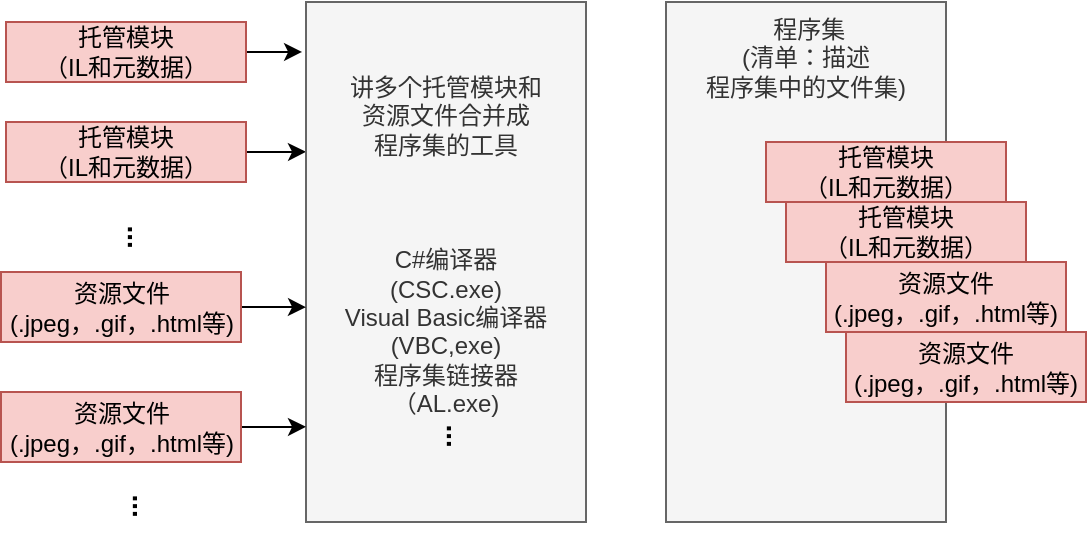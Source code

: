<mxfile version="13.9.9" type="device"><diagram id="8NzdjxFjVS1qvfYYNduR" name="第 1 页"><mxGraphModel dx="1106" dy="972" grid="1" gridSize="10" guides="1" tooltips="1" connect="1" arrows="1" fold="1" page="1" pageScale="1" pageWidth="827" pageHeight="1169" math="0" shadow="0"><root><mxCell id="0"/><mxCell id="1" parent="0"/><mxCell id="McHmVm597lUgxKEmEFVp-18" style="edgeStyle=orthogonalEdgeStyle;rounded=0;orthogonalLoop=1;jettySize=auto;html=1;entryX=-0.014;entryY=0.096;entryDx=0;entryDy=0;entryPerimeter=0;fontSize=14;" edge="1" parent="1" source="McHmVm597lUgxKEmEFVp-2" target="McHmVm597lUgxKEmEFVp-4"><mxGeometry relative="1" as="geometry"/></mxCell><mxCell id="McHmVm597lUgxKEmEFVp-2" value="托管模块&lt;br&gt;（IL和元数据）" style="rounded=0;whiteSpace=wrap;html=1;fillColor=#f8cecc;strokeColor=#b85450;" vertex="1" parent="1"><mxGeometry x="130" y="140" width="120" height="30" as="geometry"/></mxCell><mxCell id="McHmVm597lUgxKEmEFVp-19" style="edgeStyle=orthogonalEdgeStyle;rounded=0;orthogonalLoop=1;jettySize=auto;html=1;entryX=0;entryY=0.288;entryDx=0;entryDy=0;entryPerimeter=0;fontSize=14;" edge="1" parent="1" source="McHmVm597lUgxKEmEFVp-3" target="McHmVm597lUgxKEmEFVp-4"><mxGeometry relative="1" as="geometry"/></mxCell><mxCell id="McHmVm597lUgxKEmEFVp-3" value="托管模块&lt;br&gt;（IL和元数据）" style="rounded=0;whiteSpace=wrap;html=1;fillColor=#f8cecc;strokeColor=#b85450;" vertex="1" parent="1"><mxGeometry x="130" y="190" width="120" height="30" as="geometry"/></mxCell><mxCell id="McHmVm597lUgxKEmEFVp-4" value="&lt;div&gt;&lt;span&gt;&lt;br&gt;&lt;/span&gt;&lt;/div&gt;&lt;div&gt;&lt;span&gt;&lt;br&gt;&lt;/span&gt;&lt;/div&gt;&lt;div&gt;&lt;span&gt;讲多个托管模块和&lt;/span&gt;&lt;/div&gt;&lt;div&gt;&lt;span&gt;资源文件合并成&lt;/span&gt;&lt;/div&gt;&lt;div&gt;&lt;span&gt;程序集的工具&lt;/span&gt;&lt;/div&gt;&lt;div&gt;&lt;br&gt;&lt;/div&gt;&lt;div&gt;&lt;br&gt;&lt;/div&gt;&lt;div&gt;&lt;br&gt;&lt;/div&gt;&lt;div&gt;&lt;span&gt;C#编译器&lt;/span&gt;&lt;/div&gt;&lt;div&gt;&lt;span&gt;(CSC.exe)&lt;/span&gt;&lt;/div&gt;&lt;div&gt;&lt;span&gt;Visual Basic编译器&lt;/span&gt;&lt;/div&gt;&lt;div&gt;&lt;span&gt;(VBC,exe)&lt;/span&gt;&lt;/div&gt;&lt;div&gt;&lt;span&gt;程序集链接器&lt;/span&gt;&lt;/div&gt;&lt;div&gt;&lt;span&gt;（AL.exe)&lt;/span&gt;&lt;/div&gt;" style="rounded=0;whiteSpace=wrap;html=1;align=center;verticalAlign=top;fillColor=#f5f5f5;strokeColor=#666666;fontColor=#333333;" vertex="1" parent="1"><mxGeometry x="280" y="130" width="140" height="260" as="geometry"/></mxCell><mxCell id="McHmVm597lUgxKEmEFVp-22" style="edgeStyle=orthogonalEdgeStyle;rounded=0;orthogonalLoop=1;jettySize=auto;html=1;entryX=0;entryY=0.587;entryDx=0;entryDy=0;entryPerimeter=0;fontSize=14;" edge="1" parent="1" source="McHmVm597lUgxKEmEFVp-5" target="McHmVm597lUgxKEmEFVp-4"><mxGeometry relative="1" as="geometry"/></mxCell><mxCell id="McHmVm597lUgxKEmEFVp-5" value="资源文件&lt;br&gt;(.jpeg，.gif，.html等)" style="rounded=0;whiteSpace=wrap;html=1;fillColor=#f8cecc;strokeColor=#b85450;" vertex="1" parent="1"><mxGeometry x="127.5" y="265" width="120" height="35" as="geometry"/></mxCell><mxCell id="McHmVm597lUgxKEmEFVp-7" value="..." style="text;html=1;strokeColor=none;fillColor=none;align=center;verticalAlign=middle;whiteSpace=wrap;rounded=0;labelPosition=center;verticalLabelPosition=middle;horizontal=0;fontSize=14;fontStyle=1" vertex="1" parent="1"><mxGeometry x="170" y="230" width="35" height="35" as="geometry"/></mxCell><mxCell id="McHmVm597lUgxKEmEFVp-23" style="edgeStyle=orthogonalEdgeStyle;rounded=0;orthogonalLoop=1;jettySize=auto;html=1;entryX=0;entryY=0.817;entryDx=0;entryDy=0;entryPerimeter=0;fontSize=14;" edge="1" parent="1" source="McHmVm597lUgxKEmEFVp-8" target="McHmVm597lUgxKEmEFVp-4"><mxGeometry relative="1" as="geometry"/></mxCell><mxCell id="McHmVm597lUgxKEmEFVp-8" value="资源文件&lt;br&gt;(.jpeg，.gif，.html等)" style="rounded=0;whiteSpace=wrap;html=1;fillColor=#f8cecc;strokeColor=#b85450;" vertex="1" parent="1"><mxGeometry x="127.5" y="325" width="120" height="35" as="geometry"/></mxCell><mxCell id="McHmVm597lUgxKEmEFVp-9" value="..." style="text;html=1;strokeColor=none;fillColor=none;align=center;verticalAlign=middle;whiteSpace=wrap;rounded=0;labelPosition=center;verticalLabelPosition=middle;horizontal=0;fontSize=14;fontStyle=1" vertex="1" parent="1"><mxGeometry x="329.5" y="330" width="35" height="35" as="geometry"/></mxCell><mxCell id="McHmVm597lUgxKEmEFVp-10" value="..." style="text;html=1;strokeColor=none;fillColor=none;align=center;verticalAlign=middle;whiteSpace=wrap;rounded=0;labelPosition=center;verticalLabelPosition=middle;horizontal=0;fontSize=14;fontStyle=1" vertex="1" parent="1"><mxGeometry x="172.5" y="365" width="35" height="35" as="geometry"/></mxCell><mxCell id="McHmVm597lUgxKEmEFVp-11" value="&amp;nbsp;程序集&lt;br&gt;(清单：描述&lt;br&gt;程序集中的文件集)" style="rounded=0;whiteSpace=wrap;html=1;align=center;verticalAlign=top;fillColor=#f5f5f5;strokeColor=#666666;fontColor=#333333;" vertex="1" parent="1"><mxGeometry x="460" y="130" width="140" height="260" as="geometry"/></mxCell><mxCell id="McHmVm597lUgxKEmEFVp-13" value="托管模块&lt;br&gt;（IL和元数据）" style="rounded=0;whiteSpace=wrap;html=1;fillColor=#f8cecc;strokeColor=#b85450;" vertex="1" parent="1"><mxGeometry x="510" y="200" width="120" height="30" as="geometry"/></mxCell><mxCell id="McHmVm597lUgxKEmEFVp-14" value="托管模块&lt;br&gt;（IL和元数据）" style="rounded=0;whiteSpace=wrap;html=1;fillColor=#f8cecc;strokeColor=#b85450;" vertex="1" parent="1"><mxGeometry x="520" y="230" width="120" height="30" as="geometry"/></mxCell><mxCell id="McHmVm597lUgxKEmEFVp-15" value="资源文件&lt;br&gt;(.jpeg，.gif，.html等)" style="rounded=0;whiteSpace=wrap;html=1;fillColor=#f8cecc;strokeColor=#b85450;" vertex="1" parent="1"><mxGeometry x="540" y="260" width="120" height="35" as="geometry"/></mxCell><mxCell id="McHmVm597lUgxKEmEFVp-16" value="资源文件&lt;br&gt;(.jpeg，.gif，.html等)" style="rounded=0;whiteSpace=wrap;html=1;fillColor=#f8cecc;strokeColor=#b85450;" vertex="1" parent="1"><mxGeometry x="550" y="295" width="120" height="35" as="geometry"/></mxCell></root></mxGraphModel></diagram></mxfile>